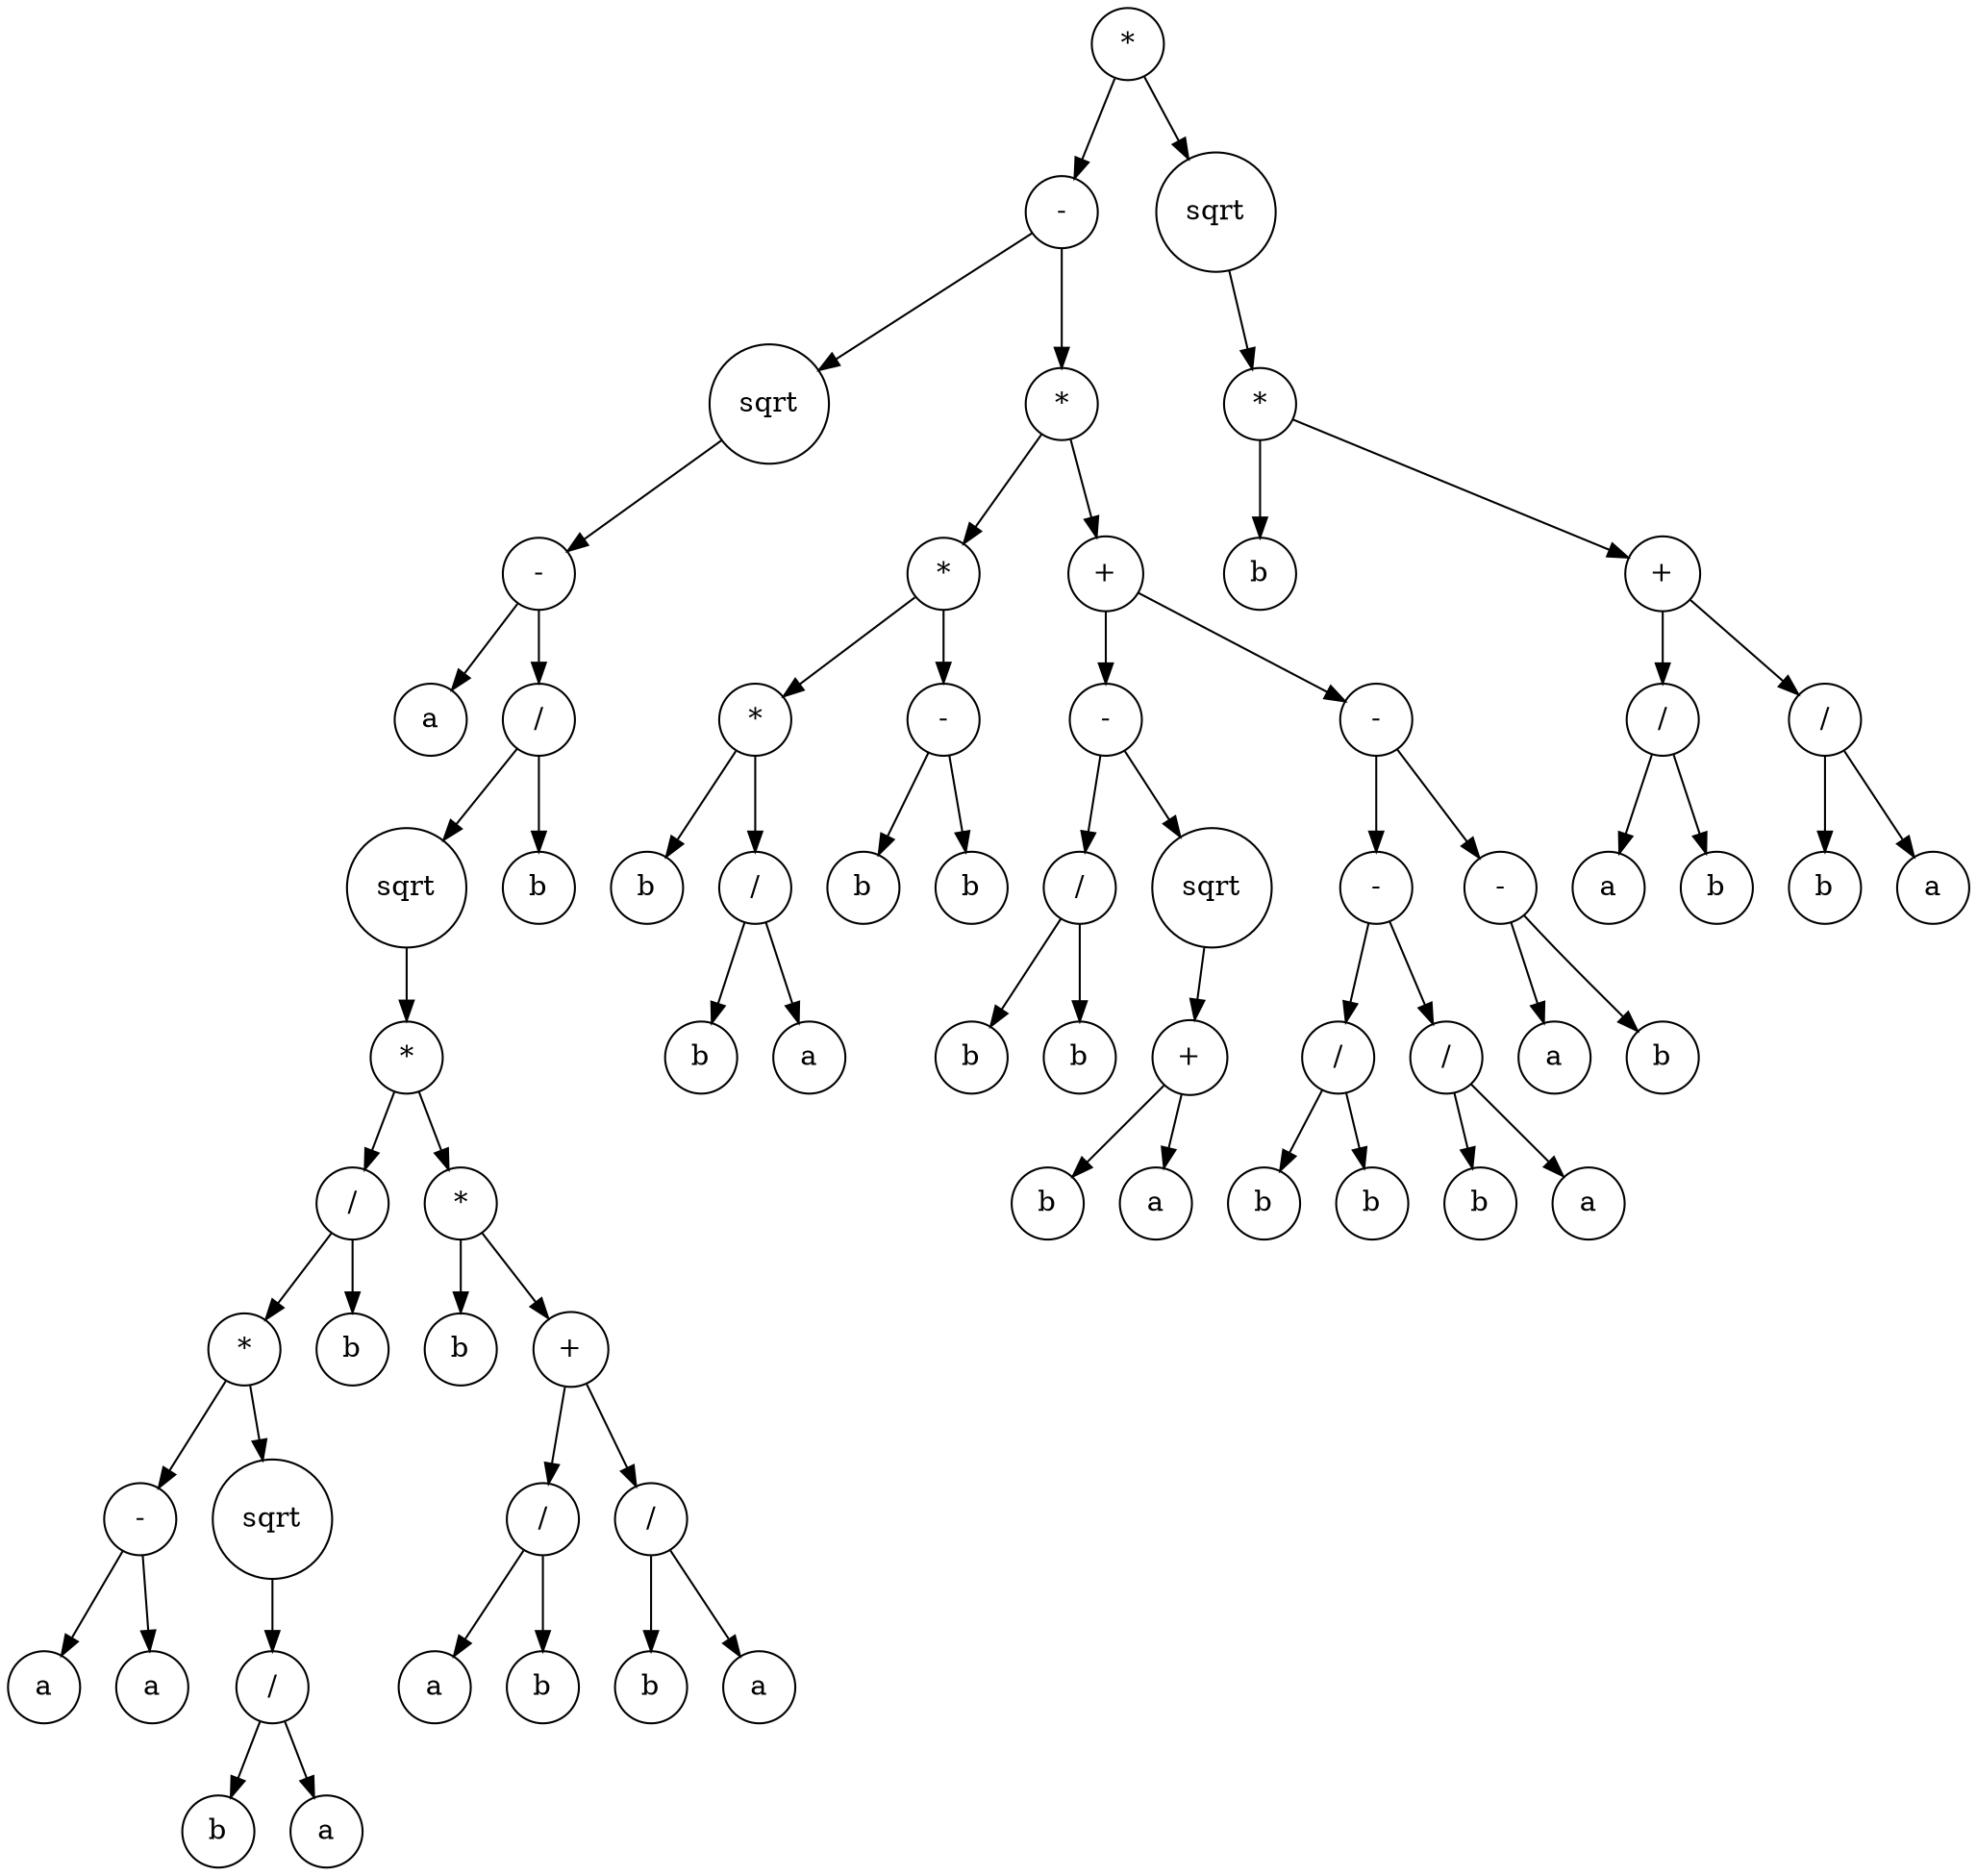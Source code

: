 digraph g {
graph [ordering=out];
node [shape=circle];
n[label = "*"];
n0[label = "-"];
n00[label = "sqrt"];
n000[label = "-"];
n0000[label = "a"];
n000 -> n0000;
n0001[label = "/"];
n00010[label = "sqrt"];
n000100[label = "*"];
n0001000[label = "/"];
n00010000[label = "*"];
n000100000[label = "-"];
n0001000000[label = "a"];
n000100000 -> n0001000000;
n0001000001[label = "a"];
n000100000 -> n0001000001;
n00010000 -> n000100000;
n000100001[label = "sqrt"];
n0001000010[label = "/"];
n00010000100[label = "b"];
n0001000010 -> n00010000100;
n00010000101[label = "a"];
n0001000010 -> n00010000101;
n000100001 -> n0001000010;
n00010000 -> n000100001;
n0001000 -> n00010000;
n00010001[label = "b"];
n0001000 -> n00010001;
n000100 -> n0001000;
n0001001[label = "*"];
n00010010[label = "b"];
n0001001 -> n00010010;
n00010011[label = "+"];
n000100110[label = "/"];
n0001001100[label = "a"];
n000100110 -> n0001001100;
n0001001101[label = "b"];
n000100110 -> n0001001101;
n00010011 -> n000100110;
n000100111[label = "/"];
n0001001110[label = "b"];
n000100111 -> n0001001110;
n0001001111[label = "a"];
n000100111 -> n0001001111;
n00010011 -> n000100111;
n0001001 -> n00010011;
n000100 -> n0001001;
n00010 -> n000100;
n0001 -> n00010;
n00011[label = "b"];
n0001 -> n00011;
n000 -> n0001;
n00 -> n000;
n0 -> n00;
n01[label = "*"];
n010[label = "*"];
n0100[label = "*"];
n01000[label = "b"];
n0100 -> n01000;
n01001[label = "/"];
n010010[label = "b"];
n01001 -> n010010;
n010011[label = "a"];
n01001 -> n010011;
n0100 -> n01001;
n010 -> n0100;
n0101[label = "-"];
n01010[label = "b"];
n0101 -> n01010;
n01011[label = "b"];
n0101 -> n01011;
n010 -> n0101;
n01 -> n010;
n011[label = "+"];
n0110[label = "-"];
n01100[label = "/"];
n011000[label = "b"];
n01100 -> n011000;
n011001[label = "b"];
n01100 -> n011001;
n0110 -> n01100;
n01101[label = "sqrt"];
n011010[label = "+"];
n0110100[label = "b"];
n011010 -> n0110100;
n0110101[label = "a"];
n011010 -> n0110101;
n01101 -> n011010;
n0110 -> n01101;
n011 -> n0110;
n0111[label = "-"];
n01110[label = "-"];
n011100[label = "/"];
n0111000[label = "b"];
n011100 -> n0111000;
n0111001[label = "b"];
n011100 -> n0111001;
n01110 -> n011100;
n011101[label = "/"];
n0111010[label = "b"];
n011101 -> n0111010;
n0111011[label = "a"];
n011101 -> n0111011;
n01110 -> n011101;
n0111 -> n01110;
n01111[label = "-"];
n011110[label = "a"];
n01111 -> n011110;
n011111[label = "b"];
n01111 -> n011111;
n0111 -> n01111;
n011 -> n0111;
n01 -> n011;
n0 -> n01;
n -> n0;
n1[label = "sqrt"];
n10[label = "*"];
n100[label = "b"];
n10 -> n100;
n101[label = "+"];
n1010[label = "/"];
n10100[label = "a"];
n1010 -> n10100;
n10101[label = "b"];
n1010 -> n10101;
n101 -> n1010;
n1011[label = "/"];
n10110[label = "b"];
n1011 -> n10110;
n10111[label = "a"];
n1011 -> n10111;
n101 -> n1011;
n10 -> n101;
n1 -> n10;
n -> n1;
}
